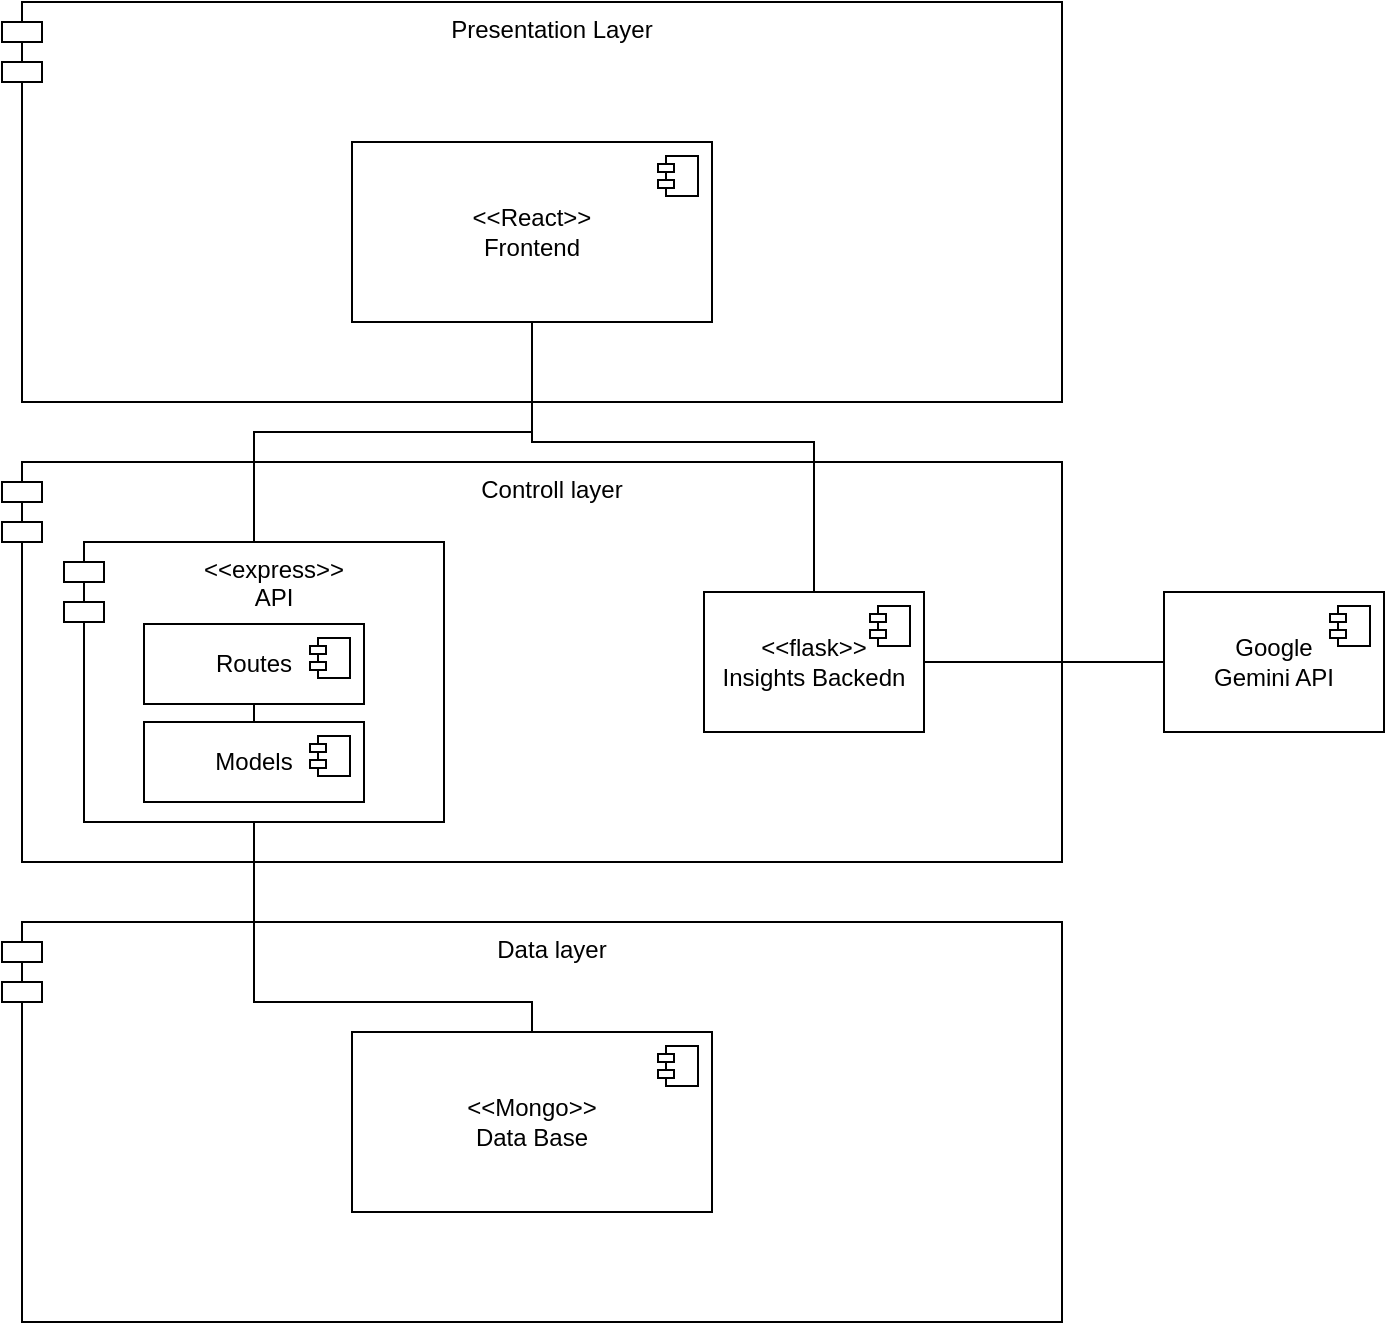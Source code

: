 <mxfile version="24.7.1" type="google">
  <diagram name="Page-1" id="b5b7bab2-c9e2-2cf4-8b2a-24fd1a2a6d21">
    <mxGraphModel dx="1323" dy="700" grid="1" gridSize="10" guides="1" tooltips="1" connect="1" arrows="1" fold="1" page="1" pageScale="1" pageWidth="827" pageHeight="1169" background="none" math="0" shadow="0">
      <root>
        <mxCell id="0" />
        <mxCell id="1" parent="0" />
        <mxCell id="7CAKG3eBf-L-qqWDLFY9-3" value="Presentation Layer" style="shape=module;align=left;spacingLeft=20;align=center;verticalAlign=top;whiteSpace=wrap;html=1;" vertex="1" parent="1">
          <mxGeometry x="149" y="140" width="530" height="200" as="geometry" />
        </mxCell>
        <mxCell id="7CAKG3eBf-L-qqWDLFY9-4" value="Controll layer" style="shape=module;align=left;spacingLeft=20;align=center;verticalAlign=top;whiteSpace=wrap;html=1;" vertex="1" parent="1">
          <mxGeometry x="149" y="370" width="530" height="200" as="geometry" />
        </mxCell>
        <mxCell id="7CAKG3eBf-L-qqWDLFY9-5" value="Data layer" style="shape=module;align=left;spacingLeft=20;align=center;verticalAlign=top;whiteSpace=wrap;html=1;" vertex="1" parent="1">
          <mxGeometry x="149" y="600" width="530" height="200" as="geometry" />
        </mxCell>
        <mxCell id="7CAKG3eBf-L-qqWDLFY9-6" value="&amp;lt;&amp;lt;Mongo&amp;gt;&amp;gt;&lt;div&gt;Data Base&lt;/div&gt;" style="html=1;dropTarget=0;whiteSpace=wrap;" vertex="1" parent="1">
          <mxGeometry x="324" y="655" width="180" height="90" as="geometry" />
        </mxCell>
        <mxCell id="7CAKG3eBf-L-qqWDLFY9-7" value="" style="shape=module;jettyWidth=8;jettyHeight=4;" vertex="1" parent="7CAKG3eBf-L-qqWDLFY9-6">
          <mxGeometry x="1" width="20" height="20" relative="1" as="geometry">
            <mxPoint x="-27" y="7" as="offset" />
          </mxGeometry>
        </mxCell>
        <mxCell id="7CAKG3eBf-L-qqWDLFY9-29" style="edgeStyle=orthogonalEdgeStyle;rounded=0;orthogonalLoop=1;jettySize=auto;html=1;exitX=0.5;exitY=1;exitDx=0;exitDy=0;endArrow=none;endFill=0;" edge="1" parent="1" source="7CAKG3eBf-L-qqWDLFY9-13" target="7CAKG3eBf-L-qqWDLFY9-6">
          <mxGeometry relative="1" as="geometry">
            <Array as="points">
              <mxPoint x="275" y="640" />
              <mxPoint x="414" y="640" />
            </Array>
          </mxGeometry>
        </mxCell>
        <mxCell id="7CAKG3eBf-L-qqWDLFY9-13" value="&amp;lt;&amp;lt;express&amp;gt;&amp;gt;&lt;div&gt;API&lt;/div&gt;" style="shape=module;align=left;spacingLeft=20;align=center;verticalAlign=top;whiteSpace=wrap;html=1;" vertex="1" parent="1">
          <mxGeometry x="180" y="410" width="190" height="140" as="geometry" />
        </mxCell>
        <mxCell id="7CAKG3eBf-L-qqWDLFY9-28" style="edgeStyle=orthogonalEdgeStyle;rounded=0;orthogonalLoop=1;jettySize=auto;html=1;exitX=0.5;exitY=1;exitDx=0;exitDy=0;endArrow=none;endFill=0;" edge="1" parent="1" source="7CAKG3eBf-L-qqWDLFY9-14" target="7CAKG3eBf-L-qqWDLFY9-16">
          <mxGeometry relative="1" as="geometry" />
        </mxCell>
        <mxCell id="7CAKG3eBf-L-qqWDLFY9-14" value="Routes" style="html=1;dropTarget=0;whiteSpace=wrap;" vertex="1" parent="1">
          <mxGeometry x="220" y="451" width="110" height="40" as="geometry" />
        </mxCell>
        <mxCell id="7CAKG3eBf-L-qqWDLFY9-15" value="" style="shape=module;jettyWidth=8;jettyHeight=4;" vertex="1" parent="7CAKG3eBf-L-qqWDLFY9-14">
          <mxGeometry x="1" width="20" height="20" relative="1" as="geometry">
            <mxPoint x="-27" y="7" as="offset" />
          </mxGeometry>
        </mxCell>
        <mxCell id="7CAKG3eBf-L-qqWDLFY9-16" value="Models" style="html=1;dropTarget=0;whiteSpace=wrap;" vertex="1" parent="1">
          <mxGeometry x="220" y="500" width="110" height="40" as="geometry" />
        </mxCell>
        <mxCell id="7CAKG3eBf-L-qqWDLFY9-17" value="" style="shape=module;jettyWidth=8;jettyHeight=4;" vertex="1" parent="7CAKG3eBf-L-qqWDLFY9-16">
          <mxGeometry x="1" width="20" height="20" relative="1" as="geometry">
            <mxPoint x="-27" y="7" as="offset" />
          </mxGeometry>
        </mxCell>
        <mxCell id="7CAKG3eBf-L-qqWDLFY9-27" style="edgeStyle=orthogonalEdgeStyle;rounded=0;orthogonalLoop=1;jettySize=auto;html=1;exitX=1;exitY=0.5;exitDx=0;exitDy=0;entryX=0;entryY=0.5;entryDx=0;entryDy=0;endArrow=none;endFill=0;" edge="1" parent="1" source="7CAKG3eBf-L-qqWDLFY9-19" target="7CAKG3eBf-L-qqWDLFY9-25">
          <mxGeometry relative="1" as="geometry" />
        </mxCell>
        <mxCell id="7CAKG3eBf-L-qqWDLFY9-19" value="&amp;lt;&amp;lt;flask&amp;gt;&amp;gt;&lt;div&gt;Insights Backedn&lt;/div&gt;" style="html=1;dropTarget=0;whiteSpace=wrap;" vertex="1" parent="1">
          <mxGeometry x="500" y="435" width="110" height="70" as="geometry" />
        </mxCell>
        <mxCell id="7CAKG3eBf-L-qqWDLFY9-20" value="" style="shape=module;jettyWidth=8;jettyHeight=4;" vertex="1" parent="7CAKG3eBf-L-qqWDLFY9-19">
          <mxGeometry x="1" width="20" height="20" relative="1" as="geometry">
            <mxPoint x="-27" y="7" as="offset" />
          </mxGeometry>
        </mxCell>
        <mxCell id="7CAKG3eBf-L-qqWDLFY9-23" style="edgeStyle=orthogonalEdgeStyle;rounded=0;orthogonalLoop=1;jettySize=auto;html=1;exitX=0.5;exitY=1;exitDx=0;exitDy=0;endArrow=none;endFill=0;" edge="1" parent="1" source="7CAKG3eBf-L-qqWDLFY9-21" target="7CAKG3eBf-L-qqWDLFY9-13">
          <mxGeometry relative="1" as="geometry" />
        </mxCell>
        <mxCell id="7CAKG3eBf-L-qqWDLFY9-24" style="edgeStyle=orthogonalEdgeStyle;rounded=0;orthogonalLoop=1;jettySize=auto;html=1;exitX=0.5;exitY=1;exitDx=0;exitDy=0;entryX=0.5;entryY=0;entryDx=0;entryDy=0;endArrow=none;endFill=0;" edge="1" parent="1" source="7CAKG3eBf-L-qqWDLFY9-21" target="7CAKG3eBf-L-qqWDLFY9-19">
          <mxGeometry relative="1" as="geometry">
            <Array as="points">
              <mxPoint x="414" y="360" />
              <mxPoint x="555" y="360" />
            </Array>
          </mxGeometry>
        </mxCell>
        <mxCell id="7CAKG3eBf-L-qqWDLFY9-21" value="&amp;lt;&amp;lt;React&amp;gt;&amp;gt;&lt;div&gt;Frontend&lt;/div&gt;" style="html=1;dropTarget=0;whiteSpace=wrap;" vertex="1" parent="1">
          <mxGeometry x="324" y="210" width="180" height="90" as="geometry" />
        </mxCell>
        <mxCell id="7CAKG3eBf-L-qqWDLFY9-22" value="" style="shape=module;jettyWidth=8;jettyHeight=4;" vertex="1" parent="7CAKG3eBf-L-qqWDLFY9-21">
          <mxGeometry x="1" width="20" height="20" relative="1" as="geometry">
            <mxPoint x="-27" y="7" as="offset" />
          </mxGeometry>
        </mxCell>
        <mxCell id="7CAKG3eBf-L-qqWDLFY9-25" value="Google&lt;div&gt;Gemini API&lt;/div&gt;" style="html=1;dropTarget=0;whiteSpace=wrap;" vertex="1" parent="1">
          <mxGeometry x="730" y="435" width="110" height="70" as="geometry" />
        </mxCell>
        <mxCell id="7CAKG3eBf-L-qqWDLFY9-26" value="" style="shape=module;jettyWidth=8;jettyHeight=4;" vertex="1" parent="7CAKG3eBf-L-qqWDLFY9-25">
          <mxGeometry x="1" width="20" height="20" relative="1" as="geometry">
            <mxPoint x="-27" y="7" as="offset" />
          </mxGeometry>
        </mxCell>
      </root>
    </mxGraphModel>
  </diagram>
</mxfile>
